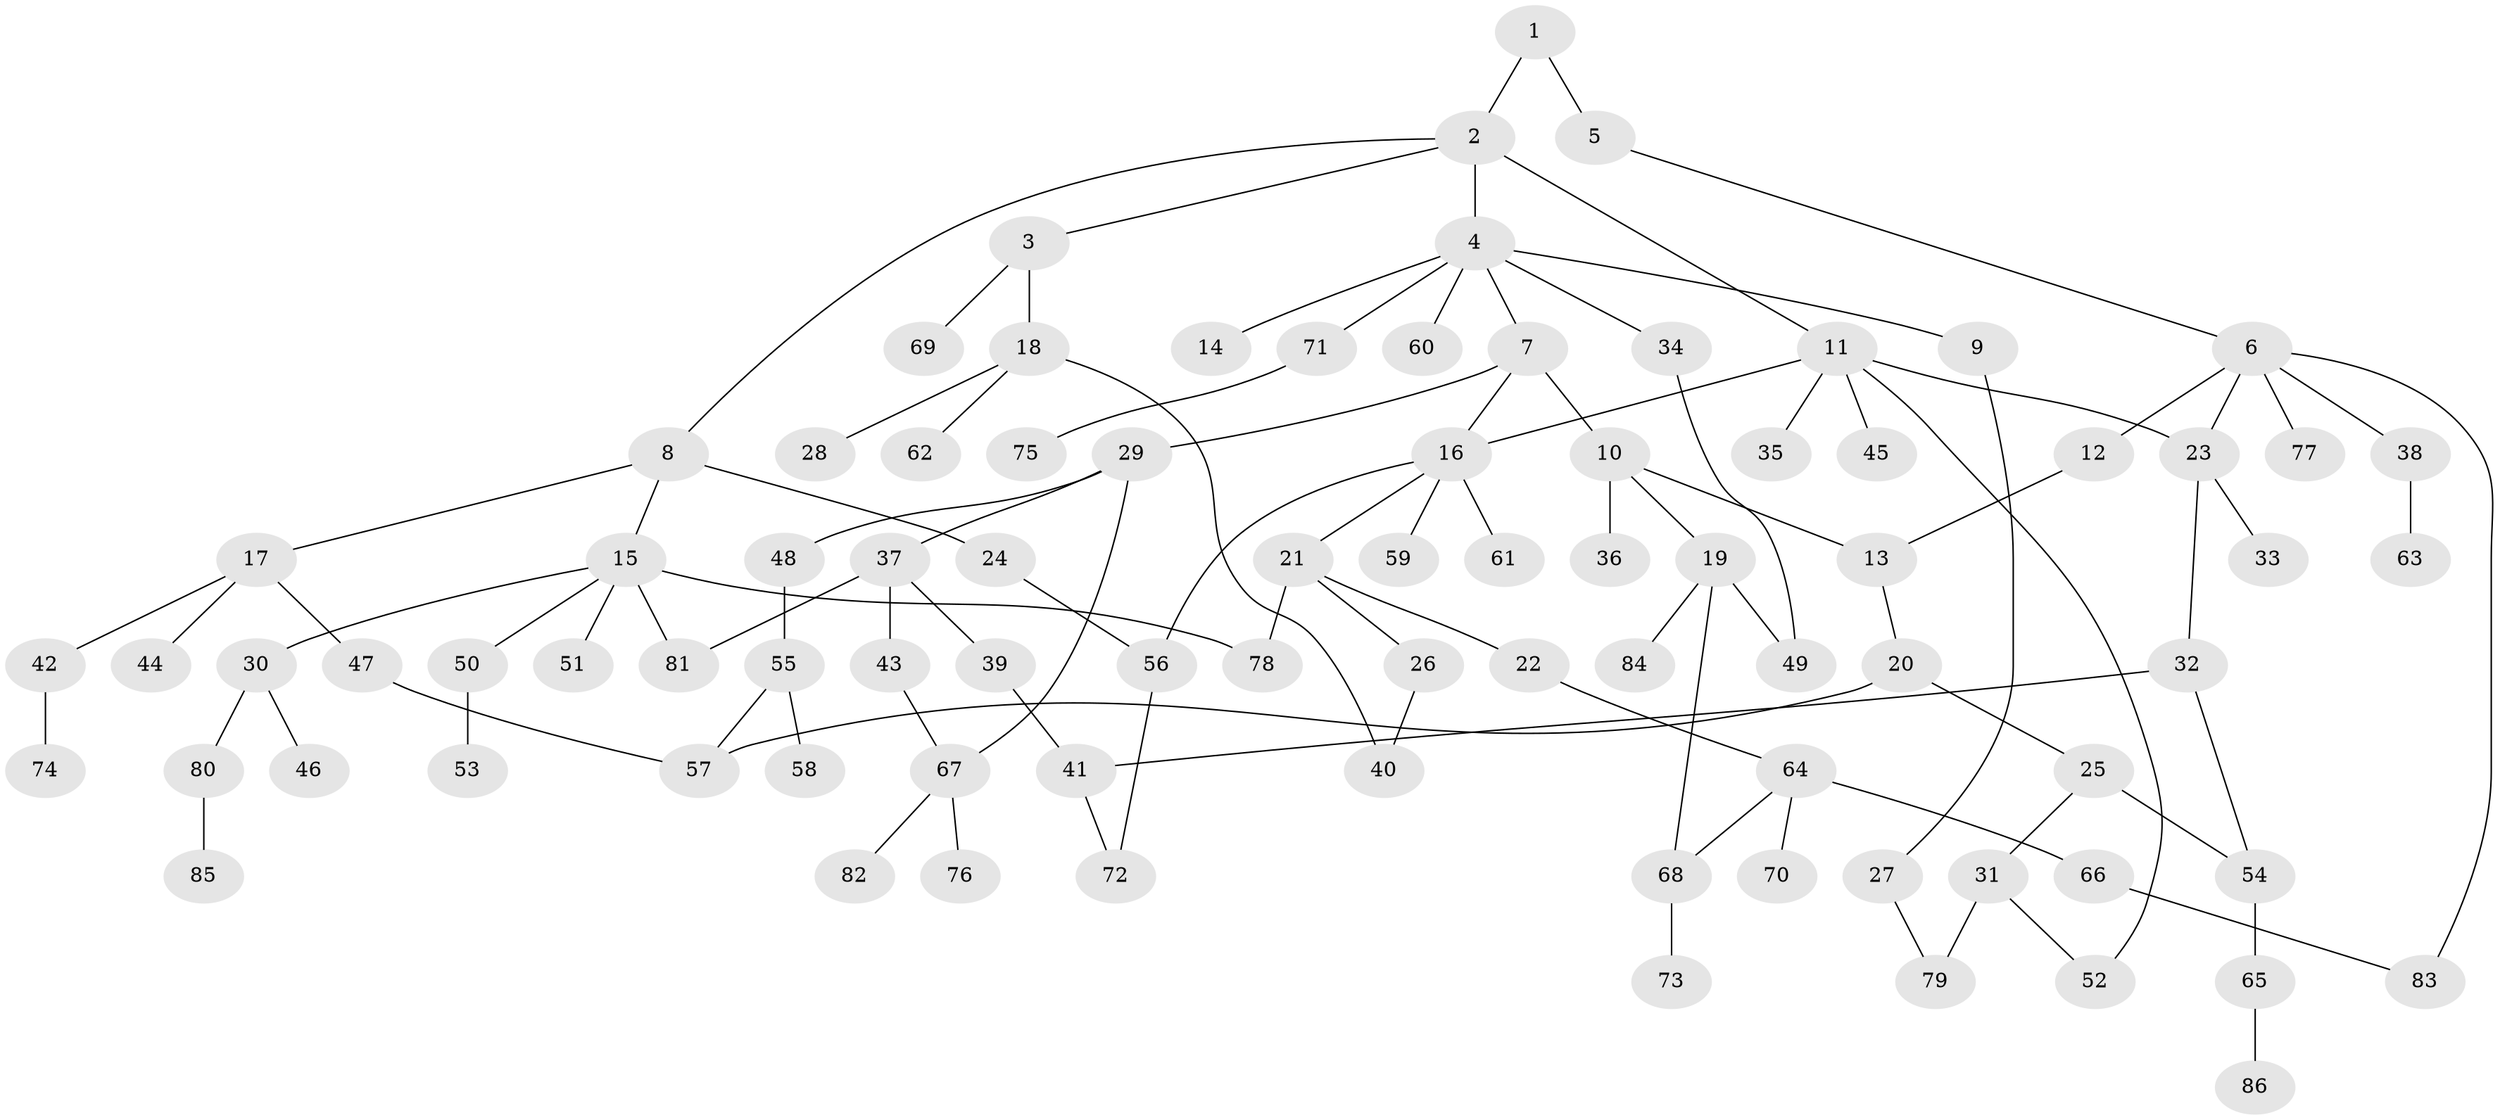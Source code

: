 // Generated by graph-tools (version 1.1) at 2025/34/03/09/25 02:34:29]
// undirected, 86 vertices, 103 edges
graph export_dot {
graph [start="1"]
  node [color=gray90,style=filled];
  1;
  2;
  3;
  4;
  5;
  6;
  7;
  8;
  9;
  10;
  11;
  12;
  13;
  14;
  15;
  16;
  17;
  18;
  19;
  20;
  21;
  22;
  23;
  24;
  25;
  26;
  27;
  28;
  29;
  30;
  31;
  32;
  33;
  34;
  35;
  36;
  37;
  38;
  39;
  40;
  41;
  42;
  43;
  44;
  45;
  46;
  47;
  48;
  49;
  50;
  51;
  52;
  53;
  54;
  55;
  56;
  57;
  58;
  59;
  60;
  61;
  62;
  63;
  64;
  65;
  66;
  67;
  68;
  69;
  70;
  71;
  72;
  73;
  74;
  75;
  76;
  77;
  78;
  79;
  80;
  81;
  82;
  83;
  84;
  85;
  86;
  1 -- 2;
  1 -- 5;
  2 -- 3;
  2 -- 4;
  2 -- 8;
  2 -- 11;
  3 -- 18;
  3 -- 69;
  4 -- 7;
  4 -- 9;
  4 -- 14;
  4 -- 34;
  4 -- 60;
  4 -- 71;
  5 -- 6;
  6 -- 12;
  6 -- 23;
  6 -- 38;
  6 -- 77;
  6 -- 83;
  7 -- 10;
  7 -- 29;
  7 -- 16;
  8 -- 15;
  8 -- 17;
  8 -- 24;
  9 -- 27;
  10 -- 19;
  10 -- 36;
  10 -- 13;
  11 -- 16;
  11 -- 35;
  11 -- 45;
  11 -- 52;
  11 -- 23;
  12 -- 13;
  13 -- 20;
  15 -- 30;
  15 -- 50;
  15 -- 51;
  15 -- 78;
  15 -- 81;
  16 -- 21;
  16 -- 56;
  16 -- 59;
  16 -- 61;
  17 -- 42;
  17 -- 44;
  17 -- 47;
  18 -- 28;
  18 -- 62;
  18 -- 40;
  19 -- 49;
  19 -- 68;
  19 -- 84;
  20 -- 25;
  20 -- 57;
  21 -- 22;
  21 -- 26;
  21 -- 78;
  22 -- 64;
  23 -- 32;
  23 -- 33;
  24 -- 56;
  25 -- 31;
  25 -- 54;
  26 -- 40;
  27 -- 79;
  29 -- 37;
  29 -- 48;
  29 -- 67;
  30 -- 46;
  30 -- 80;
  31 -- 52;
  31 -- 79;
  32 -- 41;
  32 -- 54;
  34 -- 49;
  37 -- 39;
  37 -- 43;
  37 -- 81;
  38 -- 63;
  39 -- 41;
  41 -- 72;
  42 -- 74;
  43 -- 67;
  47 -- 57;
  48 -- 55;
  50 -- 53;
  54 -- 65;
  55 -- 58;
  55 -- 57;
  56 -- 72;
  64 -- 66;
  64 -- 70;
  64 -- 68;
  65 -- 86;
  66 -- 83;
  67 -- 76;
  67 -- 82;
  68 -- 73;
  71 -- 75;
  80 -- 85;
}
